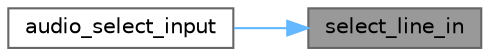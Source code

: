 digraph "select_line_in"
{
 // LATEX_PDF_SIZE
  bgcolor="transparent";
  edge [fontname=Helvetica,fontsize=10,labelfontname=Helvetica,labelfontsize=10];
  node [fontname=Helvetica,fontsize=10,shape=box,height=0.2,width=0.4];
  rankdir="RL";
  Node1 [id="Node000001",label="select_line_in",height=0.2,width=0.4,color="gray40", fillcolor="grey60", style="filled", fontcolor="black",tooltip="Function to select LINE_IN as input."];
  Node1 -> Node2 [id="edge1_Node000001_Node000002",dir="back",color="steelblue1",style="solid",tooltip=" "];
  Node2 [id="Node000002",label="audio_select_input",height=0.2,width=0.4,color="grey40", fillcolor="white", style="filled",URL="$group__AUDIO.html#ga61af1e13a8f338966a17f07a518ef207",tooltip="selects the audio input channel."];
}
